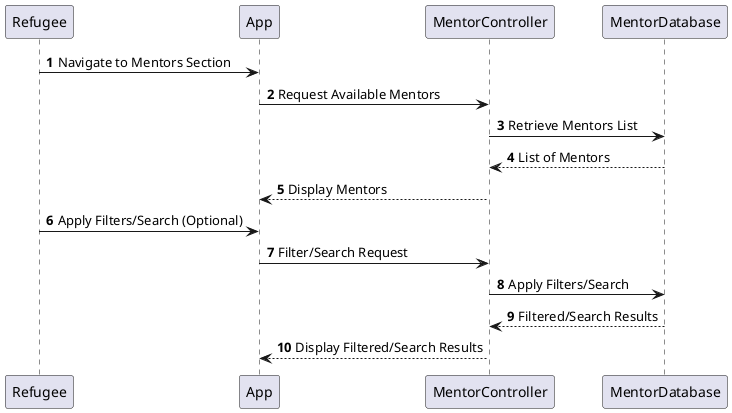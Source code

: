 @startuml
autonumber

' Description: Registered Refugee views available mentors
Refugee -> App: Navigate to Mentors Section
App -> MentorController: Request Available Mentors
MentorController -> MentorDatabase: Retrieve Mentors List
MentorDatabase --> MentorController: List of Mentors
MentorController --> App: Display Mentors

Refugee -> App: Apply Filters/Search (Optional)
App -> MentorController: Filter/Search Request
MentorController -> MentorDatabase: Apply Filters/Search
MentorDatabase --> MentorController: Filtered/Search Results
MentorController --> App: Display Filtered/Search Results

@enduml
